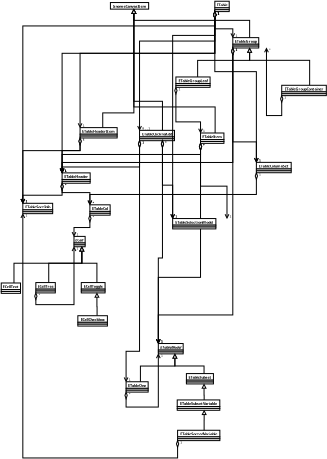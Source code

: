 <?xml version="1.0"?>
<diagram xmlns:dia="http://www.lysator.liu.se/~alla/dia/">
  <diagramdata>
    <attribute name="background">
      <color val="#ffffff"/>
    </attribute>
    <attribute name="paper">
      <composite type="paper">
        <attribute name="name">
          <string>#Letter#</string>
        </attribute>
        <attribute name="tmargin">
          <real val="2.54"/>
        </attribute>
        <attribute name="bmargin">
          <real val="2.54"/>
        </attribute>
        <attribute name="lmargin">
          <real val="2.54"/>
        </attribute>
        <attribute name="rmargin">
          <real val="2.54"/>
        </attribute>
        <attribute name="is_portrait">
          <boolean val="true"/>
        </attribute>
        <attribute name="scaling">
          <real val="0.231"/>
        </attribute>
        <attribute name="fitto">
          <boolean val="true"/>
        </attribute>
        <attribute name="fitwidth">
          <int val="1"/>
        </attribute>
        <attribute name="fitheight">
          <int val="1"/>
        </attribute>
      </composite>
    </attribute>
    <attribute name="grid">
      <composite type="grid">
        <attribute name="width_x">
          <real val="1"/>
        </attribute>
        <attribute name="width_y">
          <real val="1"/>
        </attribute>
        <attribute name="visible_x">
          <int val="1"/>
        </attribute>
        <attribute name="visible_y">
          <int val="1"/>
        </attribute>
      </composite>
    </attribute>
    <attribute name="guides">
      <composite type="guides">
        <attribute name="hguides"/>
        <attribute name="vguides"/>
      </composite>
    </attribute>
  </diagramdata>
  <layer name="Background" visible="true">
    <object type="UML - Class" version="0" id="O0">
      <attribute name="obj_pos">
        <point val="23.405,19.04"/>
      </attribute>
      <attribute name="obj_bb">
        <rectangle val="23.355,18.99;26.79,21.29"/>
      </attribute>
      <attribute name="elem_corner">
        <point val="23.405,19.04"/>
      </attribute>
      <attribute name="elem_width">
        <real val="3.335"/>
      </attribute>
      <attribute name="elem_height">
        <real val="2.2"/>
      </attribute>
      <attribute name="name">
        <string>#ECell#</string>
      </attribute>
      <attribute name="stereotype">
        <string/>
      </attribute>
      <attribute name="abstract">
        <boolean val="true"/>
      </attribute>
      <attribute name="suppress_attributes">
        <boolean val="false"/>
      </attribute>
      <attribute name="suppress_operations">
        <boolean val="false"/>
      </attribute>
      <attribute name="visible_attributes">
        <boolean val="true"/>
      </attribute>
      <attribute name="visible_operations">
        <boolean val="true"/>
      </attribute>
      <attribute name="attributes"/>
      <attribute name="operations"/>
      <attribute name="template">
        <boolean val="false"/>
      </attribute>
      <attribute name="templates"/>
    </object>
    <object type="UML - Class" version="0" id="O1">
      <attribute name="obj_pos">
        <point val="24.953,28.85"/>
      </attribute>
      <attribute name="obj_bb">
        <rectangle val="24.903,28.8;31.651,31.1"/>
      </attribute>
      <attribute name="elem_corner">
        <point val="24.953,28.85"/>
      </attribute>
      <attribute name="elem_width">
        <real val="6.648"/>
      </attribute>
      <attribute name="elem_height">
        <real val="2.2"/>
      </attribute>
      <attribute name="name">
        <string>#ECellToggle#</string>
      </attribute>
      <attribute name="stereotype">
        <string/>
      </attribute>
      <attribute name="abstract">
        <boolean val="false"/>
      </attribute>
      <attribute name="suppress_attributes">
        <boolean val="false"/>
      </attribute>
      <attribute name="suppress_operations">
        <boolean val="false"/>
      </attribute>
      <attribute name="visible_attributes">
        <boolean val="true"/>
      </attribute>
      <attribute name="visible_operations">
        <boolean val="true"/>
      </attribute>
      <attribute name="attributes"/>
      <attribute name="operations"/>
      <attribute name="template">
        <boolean val="false"/>
      </attribute>
      <attribute name="templates"/>
    </object>
    <object type="UML - Class" version="0" id="O2">
      <attribute name="obj_pos">
        <point val="7.945,28.941"/>
      </attribute>
      <attribute name="obj_bb">
        <rectangle val="7.895,28.891;13.41,31.191"/>
      </attribute>
      <attribute name="elem_corner">
        <point val="7.945,28.941"/>
      </attribute>
      <attribute name="elem_width">
        <real val="5.416"/>
      </attribute>
      <attribute name="elem_height">
        <real val="2.2"/>
      </attribute>
      <attribute name="name">
        <string>#ECellText#</string>
      </attribute>
      <attribute name="stereotype">
        <string/>
      </attribute>
      <attribute name="abstract">
        <boolean val="false"/>
      </attribute>
      <attribute name="suppress_attributes">
        <boolean val="false"/>
      </attribute>
      <attribute name="suppress_operations">
        <boolean val="false"/>
      </attribute>
      <attribute name="visible_attributes">
        <boolean val="true"/>
      </attribute>
      <attribute name="visible_operations">
        <boolean val="true"/>
      </attribute>
      <attribute name="attributes"/>
      <attribute name="operations"/>
      <attribute name="template">
        <boolean val="false"/>
      </attribute>
      <attribute name="templates"/>
    </object>
    <object type="UML - Class" version="0" id="O3">
      <attribute name="obj_pos">
        <point val="15.3,28.85"/>
      </attribute>
      <attribute name="obj_bb">
        <rectangle val="15.25,28.8;20.826,31.1"/>
      </attribute>
      <attribute name="elem_corner">
        <point val="15.3,28.85"/>
      </attribute>
      <attribute name="elem_width">
        <real val="5.476"/>
      </attribute>
      <attribute name="elem_height">
        <real val="2.2"/>
      </attribute>
      <attribute name="name">
        <string>#ECellTree#</string>
      </attribute>
      <attribute name="stereotype">
        <string/>
      </attribute>
      <attribute name="abstract">
        <boolean val="false"/>
      </attribute>
      <attribute name="suppress_attributes">
        <boolean val="false"/>
      </attribute>
      <attribute name="suppress_operations">
        <boolean val="false"/>
      </attribute>
      <attribute name="visible_attributes">
        <boolean val="true"/>
      </attribute>
      <attribute name="visible_operations">
        <boolean val="true"/>
      </attribute>
      <attribute name="attributes"/>
      <attribute name="operations"/>
      <attribute name="template">
        <boolean val="false"/>
      </attribute>
      <attribute name="templates"/>
    </object>
    <object type="UML - Association" version="0" id="O4">
      <attribute name="obj_pos">
        <point val="23.405,21.24"/>
      </attribute>
      <attribute name="obj_bb">
        <rectangle val="13.85,19.79;24.855,34.991"/>
      </attribute>
      <attribute name="orth_points">
        <point val="23.405,21.24"/>
        <point val="23.405,33.541"/>
        <point val="15.3,33.541"/>
        <point val="15.3,31.05"/>
      </attribute>
      <attribute name="orth_orient">
        <enum val="1"/>
        <enum val="0"/>
        <enum val="1"/>
      </attribute>
      <attribute name="name">
        <string/>
      </attribute>
      <attribute name="direction">
        <enum val="0"/>
      </attribute>
      <attribute name="ends">
        <composite>
          <attribute name="role">
            <string/>
          </attribute>
          <attribute name="multiplicity">
            <string>#1#</string>
          </attribute>
          <attribute name="arrow">
            <boolean val="true"/>
          </attribute>
          <attribute name="aggregate">
            <enum val="0"/>
          </attribute>
        </composite>
        <composite>
          <attribute name="role">
            <string/>
          </attribute>
          <attribute name="multiplicity">
            <string>#*#</string>
          </attribute>
          <attribute name="arrow">
            <boolean val="false"/>
          </attribute>
          <attribute name="aggregate">
            <enum val="1"/>
          </attribute>
        </composite>
      </attribute>
      <connections>
        <connection handle="0" to="O0" connection="5"/>
        <connection handle="1" to="O3" connection="5"/>
      </connections>
    </object>
    <object type="UML - Generalization" version="0" id="O5">
      <attribute name="obj_pos">
        <point val="25.073,21.24"/>
      </attribute>
      <attribute name="obj_bb">
        <rectangle val="17.188,20.39;25.922,29.7"/>
      </attribute>
      <attribute name="orth_points">
        <point val="25.073,21.24"/>
        <point val="25.073,24.741"/>
        <point val="18.038,24.741"/>
        <point val="18.038,28.85"/>
      </attribute>
      <attribute name="orth_orient">
        <enum val="1"/>
        <enum val="0"/>
        <enum val="1"/>
      </attribute>
      <attribute name="name">
        <string/>
      </attribute>
      <attribute name="stereotype">
        <string/>
      </attribute>
      <connections>
        <connection handle="0" to="O0" connection="6"/>
        <connection handle="1" to="O3" connection="1"/>
      </connections>
    </object>
    <object type="UML - Generalization" version="0" id="O6">
      <attribute name="obj_pos">
        <point val="25.073,21.24"/>
      </attribute>
      <attribute name="obj_bb">
        <rectangle val="9.802,20.39;25.922,29.791"/>
      </attribute>
      <attribute name="orth_points">
        <point val="25.073,21.24"/>
        <point val="25.073,24.741"/>
        <point val="10.652,24.741"/>
        <point val="10.652,28.941"/>
      </attribute>
      <attribute name="orth_orient">
        <enum val="1"/>
        <enum val="0"/>
        <enum val="1"/>
      </attribute>
      <attribute name="name">
        <string/>
      </attribute>
      <attribute name="stereotype">
        <string/>
      </attribute>
      <connections>
        <connection handle="0" to="O0" connection="6"/>
        <connection handle="1" to="O2" connection="1"/>
      </connections>
    </object>
    <object type="UML - Generalization" version="0" id="O7">
      <attribute name="obj_pos">
        <point val="25.073,21.24"/>
      </attribute>
      <attribute name="obj_bb">
        <rectangle val="24.223,20.39;29.127,29.7"/>
      </attribute>
      <attribute name="orth_points">
        <point val="25.073,21.24"/>
        <point val="25.073,24.741"/>
        <point val="28.276,24.741"/>
        <point val="28.276,28.85"/>
      </attribute>
      <attribute name="orth_orient">
        <enum val="1"/>
        <enum val="0"/>
        <enum val="1"/>
      </attribute>
      <attribute name="name">
        <string/>
      </attribute>
      <attribute name="stereotype">
        <string/>
      </attribute>
      <connections>
        <connection handle="0" to="O0" connection="6"/>
        <connection handle="1" to="O1" connection="1"/>
      </connections>
    </object>
    <object type="UML - Generalization" version="0" id="O8">
      <attribute name="obj_pos">
        <point val="28.276,31.05"/>
      </attribute>
      <attribute name="obj_bb">
        <rectangle val="27.427,30.2;29.16,36.743"/>
      </attribute>
      <attribute name="orth_points">
        <point val="28.276,31.05"/>
        <point val="28.276,33.979"/>
        <point val="28.31,33.979"/>
        <point val="28.31,35.894"/>
      </attribute>
      <attribute name="orth_orient">
        <enum val="1"/>
        <enum val="0"/>
        <enum val="1"/>
      </attribute>
      <attribute name="name">
        <string/>
      </attribute>
      <attribute name="stereotype">
        <string/>
      </attribute>
      <connections>
        <connection handle="0" to="O1" connection="6"/>
        <connection handle="1" to="O9" connection="1"/>
      </connections>
    </object>
    <object type="UML - Class" version="0" id="O9">
      <attribute name="obj_pos">
        <point val="24.223,35.894"/>
      </attribute>
      <attribute name="obj_bb">
        <rectangle val="24.173,35.843;32.446,38.144"/>
      </attribute>
      <attribute name="elem_corner">
        <point val="24.223,35.894"/>
      </attribute>
      <attribute name="elem_width">
        <real val="8.173"/>
      </attribute>
      <attribute name="elem_height">
        <real val="2.2"/>
      </attribute>
      <attribute name="name">
        <string>#ECellCheckbox#</string>
      </attribute>
      <attribute name="stereotype">
        <string/>
      </attribute>
      <attribute name="abstract">
        <boolean val="false"/>
      </attribute>
      <attribute name="suppress_attributes">
        <boolean val="false"/>
      </attribute>
      <attribute name="suppress_operations">
        <boolean val="false"/>
      </attribute>
      <attribute name="visible_attributes">
        <boolean val="true"/>
      </attribute>
      <attribute name="visible_operations">
        <boolean val="true"/>
      </attribute>
      <attribute name="attributes"/>
      <attribute name="operations"/>
      <attribute name="template">
        <boolean val="false"/>
      </attribute>
      <attribute name="templates"/>
    </object>
    <object type="UML - Class" version="0" id="O10">
      <attribute name="obj_pos">
        <point val="41.324,41.804"/>
      </attribute>
      <attribute name="obj_bb">
        <rectangle val="41.274,41.754;48.416,44.054"/>
      </attribute>
      <attribute name="elem_corner">
        <point val="41.324,41.804"/>
      </attribute>
      <attribute name="elem_width">
        <real val="7.042"/>
      </attribute>
      <attribute name="elem_height">
        <real val="2.2"/>
      </attribute>
      <attribute name="name">
        <string>#ETableModel#</string>
      </attribute>
      <attribute name="stereotype">
        <string/>
      </attribute>
      <attribute name="abstract">
        <boolean val="true"/>
      </attribute>
      <attribute name="suppress_attributes">
        <boolean val="false"/>
      </attribute>
      <attribute name="suppress_operations">
        <boolean val="false"/>
      </attribute>
      <attribute name="visible_attributes">
        <boolean val="true"/>
      </attribute>
      <attribute name="visible_operations">
        <boolean val="true"/>
      </attribute>
      <attribute name="attributes"/>
      <attribute name="operations"/>
      <attribute name="template">
        <boolean val="false"/>
      </attribute>
      <attribute name="templates"/>
    </object>
    <object type="UML - Class" version="0" id="O11">
      <attribute name="obj_pos">
        <point val="34.474,49.926"/>
      </attribute>
      <attribute name="obj_bb">
        <rectangle val="34.424,49.876;40.617,52.176"/>
      </attribute>
      <attribute name="elem_corner">
        <point val="34.474,49.926"/>
      </attribute>
      <attribute name="elem_width">
        <real val="6.092"/>
      </attribute>
      <attribute name="elem_height">
        <real val="2.2"/>
      </attribute>
      <attribute name="name">
        <string>#ETableOne#</string>
      </attribute>
      <attribute name="stereotype">
        <string/>
      </attribute>
      <attribute name="abstract">
        <boolean val="false"/>
      </attribute>
      <attribute name="suppress_attributes">
        <boolean val="false"/>
      </attribute>
      <attribute name="suppress_operations">
        <boolean val="false"/>
      </attribute>
      <attribute name="visible_attributes">
        <boolean val="true"/>
      </attribute>
      <attribute name="visible_operations">
        <boolean val="true"/>
      </attribute>
      <attribute name="attributes"/>
      <attribute name="operations"/>
      <attribute name="template">
        <boolean val="false"/>
      </attribute>
      <attribute name="templates"/>
    </object>
    <object type="UML - Class" version="0" id="O12">
      <attribute name="obj_pos">
        <point val="47.292,48.19"/>
      </attribute>
      <attribute name="obj_bb">
        <rectangle val="47.242,48.14;54.838,50.44"/>
      </attribute>
      <attribute name="elem_corner">
        <point val="47.292,48.19"/>
      </attribute>
      <attribute name="elem_width">
        <real val="7.496"/>
      </attribute>
      <attribute name="elem_height">
        <real val="2.2"/>
      </attribute>
      <attribute name="name">
        <string>#ETableSubset#</string>
      </attribute>
      <attribute name="stereotype">
        <string/>
      </attribute>
      <attribute name="abstract">
        <boolean val="false"/>
      </attribute>
      <attribute name="suppress_attributes">
        <boolean val="false"/>
      </attribute>
      <attribute name="suppress_operations">
        <boolean val="false"/>
      </attribute>
      <attribute name="visible_attributes">
        <boolean val="true"/>
      </attribute>
      <attribute name="visible_operations">
        <boolean val="true"/>
      </attribute>
      <attribute name="attributes"/>
      <attribute name="operations"/>
      <attribute name="template">
        <boolean val="false"/>
      </attribute>
      <attribute name="templates"/>
    </object>
    <object type="UML - Class" version="0" id="O13">
      <attribute name="obj_pos">
        <point val="45.342,53.79"/>
      </attribute>
      <attribute name="obj_bb">
        <rectangle val="45.292,53.74;56.837,56.04"/>
      </attribute>
      <attribute name="elem_corner">
        <point val="45.342,53.79"/>
      </attribute>
      <attribute name="elem_width">
        <real val="11.445"/>
      </attribute>
      <attribute name="elem_height">
        <real val="2.2"/>
      </attribute>
      <attribute name="name">
        <string>#ETableSubsetVariable#</string>
      </attribute>
      <attribute name="stereotype">
        <string/>
      </attribute>
      <attribute name="abstract">
        <boolean val="false"/>
      </attribute>
      <attribute name="suppress_attributes">
        <boolean val="false"/>
      </attribute>
      <attribute name="suppress_operations">
        <boolean val="false"/>
      </attribute>
      <attribute name="visible_attributes">
        <boolean val="true"/>
      </attribute>
      <attribute name="visible_operations">
        <boolean val="true"/>
      </attribute>
      <attribute name="attributes"/>
      <attribute name="operations"/>
      <attribute name="template">
        <boolean val="false"/>
      </attribute>
      <attribute name="templates"/>
    </object>
    <object type="UML - Class" version="0" id="O14">
      <attribute name="obj_pos">
        <point val="45.419,60.235"/>
      </attribute>
      <attribute name="obj_bb">
        <rectangle val="45.369,60.185;56.742,62.485"/>
      </attribute>
      <attribute name="elem_corner">
        <point val="45.419,60.235"/>
      </attribute>
      <attribute name="elem_width">
        <real val="11.274"/>
      </attribute>
      <attribute name="elem_height">
        <real val="2.2"/>
      </attribute>
      <attribute name="name">
        <string>#ETableSortedVariable#</string>
      </attribute>
      <attribute name="stereotype">
        <string/>
      </attribute>
      <attribute name="abstract">
        <boolean val="false"/>
      </attribute>
      <attribute name="suppress_attributes">
        <boolean val="false"/>
      </attribute>
      <attribute name="suppress_operations">
        <boolean val="false"/>
      </attribute>
      <attribute name="visible_attributes">
        <boolean val="true"/>
      </attribute>
      <attribute name="visible_operations">
        <boolean val="true"/>
      </attribute>
      <attribute name="attributes"/>
      <attribute name="operations"/>
      <attribute name="template">
        <boolean val="false"/>
      </attribute>
      <attribute name="templates"/>
    </object>
    <object type="UML - Generalization" version="0" id="O15">
      <attribute name="obj_pos">
        <point val="44.845,44.004"/>
      </attribute>
      <attribute name="obj_bb">
        <rectangle val="36.67,43.154;45.695,50.776"/>
      </attribute>
      <attribute name="orth_points">
        <point val="44.845,44.004"/>
        <point val="44.845,46.591"/>
        <point val="37.52,46.591"/>
        <point val="37.52,49.926"/>
      </attribute>
      <attribute name="orth_orient">
        <enum val="1"/>
        <enum val="0"/>
        <enum val="1"/>
      </attribute>
      <attribute name="name">
        <string/>
      </attribute>
      <attribute name="stereotype">
        <string/>
      </attribute>
      <connections>
        <connection handle="0" to="O10" connection="6"/>
        <connection handle="1" to="O11" connection="1"/>
      </connections>
    </object>
    <object type="UML - Generalization" version="0" id="O16">
      <attribute name="obj_pos">
        <point val="44.845,44.004"/>
      </attribute>
      <attribute name="obj_bb">
        <rectangle val="43.995,43.154;51.89,49.04"/>
      </attribute>
      <attribute name="orth_points">
        <point val="44.845,44.004"/>
        <point val="44.845,46.577"/>
        <point val="51.04,46.577"/>
        <point val="51.04,48.19"/>
      </attribute>
      <attribute name="orth_orient">
        <enum val="1"/>
        <enum val="0"/>
        <enum val="1"/>
      </attribute>
      <attribute name="name">
        <string/>
      </attribute>
      <attribute name="stereotype">
        <string/>
      </attribute>
      <connections>
        <connection handle="0" to="O10" connection="6"/>
        <connection handle="1" to="O12" connection="1"/>
      </connections>
    </object>
    <object type="UML - Generalization" version="0" id="O17">
      <attribute name="obj_pos">
        <point val="51.04,50.39"/>
      </attribute>
      <attribute name="obj_bb">
        <rectangle val="50.19,49.54;51.914,54.64"/>
      </attribute>
      <attribute name="orth_points">
        <point val="51.04,50.39"/>
        <point val="51.04,52.785"/>
        <point val="51.064,52.785"/>
        <point val="51.064,53.79"/>
      </attribute>
      <attribute name="orth_orient">
        <enum val="1"/>
        <enum val="0"/>
        <enum val="1"/>
      </attribute>
      <attribute name="name">
        <string/>
      </attribute>
      <attribute name="stereotype">
        <string/>
      </attribute>
      <connections>
        <connection handle="0" to="O12" connection="6"/>
        <connection handle="1" to="O13" connection="1"/>
      </connections>
    </object>
    <object type="UML - Generalization" version="0" id="O18">
      <attribute name="obj_pos">
        <point val="51.064,55.99"/>
      </attribute>
      <attribute name="obj_bb">
        <rectangle val="50.205,55.14;51.914,61.085"/>
      </attribute>
      <attribute name="orth_points">
        <point val="51.064,55.99"/>
        <point val="51.064,58.085"/>
        <point val="51.055,58.085"/>
        <point val="51.055,60.235"/>
      </attribute>
      <attribute name="orth_orient">
        <enum val="1"/>
        <enum val="0"/>
        <enum val="1"/>
      </attribute>
      <attribute name="name">
        <string/>
      </attribute>
      <attribute name="stereotype">
        <string/>
      </attribute>
      <connections>
        <connection handle="0" to="O13" connection="6"/>
        <connection handle="1" to="O14" connection="1"/>
      </connections>
    </object>
    <object type="UML - Association" version="0" id="O19">
      <attribute name="obj_pos">
        <point val="41.324,44.004"/>
      </attribute>
      <attribute name="obj_bb">
        <rectangle val="33.024,42.554;42.774,56.755"/>
      </attribute>
      <attribute name="orth_points">
        <point val="41.324,44.004"/>
        <point val="41.324,55.305"/>
        <point val="34.474,55.305"/>
        <point val="34.474,52.126"/>
      </attribute>
      <attribute name="orth_orient">
        <enum val="1"/>
        <enum val="0"/>
        <enum val="1"/>
      </attribute>
      <attribute name="name">
        <string/>
      </attribute>
      <attribute name="direction">
        <enum val="0"/>
      </attribute>
      <attribute name="ends">
        <composite>
          <attribute name="role">
            <string/>
          </attribute>
          <attribute name="multiplicity">
            <string>#1#</string>
          </attribute>
          <attribute name="arrow">
            <boolean val="true"/>
          </attribute>
          <attribute name="aggregate">
            <enum val="0"/>
          </attribute>
        </composite>
        <composite>
          <attribute name="role">
            <string/>
          </attribute>
          <attribute name="multiplicity">
            <string>#*#</string>
          </attribute>
          <attribute name="arrow">
            <boolean val="false"/>
          </attribute>
          <attribute name="aggregate">
            <enum val="1"/>
          </attribute>
        </composite>
      </attribute>
      <connections>
        <connection handle="0" to="O10" connection="5"/>
        <connection handle="1" to="O11" connection="5"/>
      </connections>
    </object>
    <object type="UML - Class" version="0" id="O20">
      <attribute name="obj_pos">
        <point val="26.783,12.33"/>
      </attribute>
      <attribute name="obj_bb">
        <rectangle val="26.733,12.28;32.582,14.58"/>
      </attribute>
      <attribute name="elem_corner">
        <point val="26.783,12.33"/>
      </attribute>
      <attribute name="elem_width">
        <real val="5.749"/>
      </attribute>
      <attribute name="elem_height">
        <real val="2.2"/>
      </attribute>
      <attribute name="name">
        <string>#ETableCol#</string>
      </attribute>
      <attribute name="stereotype">
        <string/>
      </attribute>
      <attribute name="abstract">
        <boolean val="false"/>
      </attribute>
      <attribute name="suppress_attributes">
        <boolean val="false"/>
      </attribute>
      <attribute name="suppress_operations">
        <boolean val="false"/>
      </attribute>
      <attribute name="visible_attributes">
        <boolean val="true"/>
      </attribute>
      <attribute name="visible_operations">
        <boolean val="true"/>
      </attribute>
      <attribute name="attributes"/>
      <attribute name="operations"/>
      <attribute name="template">
        <boolean val="false"/>
      </attribute>
      <attribute name="templates"/>
    </object>
    <object type="UML - Class" version="0" id="O21">
      <attribute name="obj_pos">
        <point val="20.877,5.542"/>
      </attribute>
      <attribute name="obj_bb">
        <rectangle val="20.827,5.492;28.484,7.792"/>
      </attribute>
      <attribute name="elem_corner">
        <point val="20.877,5.542"/>
      </attribute>
      <attribute name="elem_width">
        <real val="7.557"/>
      </attribute>
      <attribute name="elem_height">
        <real val="2.2"/>
      </attribute>
      <attribute name="name">
        <string>#ETableHeader#</string>
      </attribute>
      <attribute name="stereotype">
        <string/>
      </attribute>
      <attribute name="abstract">
        <boolean val="false"/>
      </attribute>
      <attribute name="suppress_attributes">
        <boolean val="false"/>
      </attribute>
      <attribute name="suppress_operations">
        <boolean val="false"/>
      </attribute>
      <attribute name="visible_attributes">
        <boolean val="true"/>
      </attribute>
      <attribute name="visible_operations">
        <boolean val="true"/>
      </attribute>
      <attribute name="attributes"/>
      <attribute name="operations"/>
      <attribute name="template">
        <boolean val="false"/>
      </attribute>
      <attribute name="templates"/>
    </object>
    <object type="UML - Class" version="0" id="O22">
      <attribute name="obj_pos">
        <point val="24.695,-4.075"/>
      </attribute>
      <attribute name="obj_bb">
        <rectangle val="24.645,-4.125;34.383,-1.825"/>
      </attribute>
      <attribute name="elem_corner">
        <point val="24.695,-4.075"/>
      </attribute>
      <attribute name="elem_width">
        <real val="9.637"/>
      </attribute>
      <attribute name="elem_height">
        <real val="2.2"/>
      </attribute>
      <attribute name="name">
        <string>#ETableHeaderItem#</string>
      </attribute>
      <attribute name="stereotype">
        <string/>
      </attribute>
      <attribute name="abstract">
        <boolean val="false"/>
      </attribute>
      <attribute name="suppress_attributes">
        <boolean val="false"/>
      </attribute>
      <attribute name="suppress_operations">
        <boolean val="false"/>
      </attribute>
      <attribute name="visible_attributes">
        <boolean val="true"/>
      </attribute>
      <attribute name="visible_operations">
        <boolean val="true"/>
      </attribute>
      <attribute name="attributes"/>
      <attribute name="operations"/>
      <attribute name="template">
        <boolean val="false"/>
      </attribute>
      <attribute name="templates"/>
    </object>
    <object type="UML - Association" version="0" id="O23">
      <attribute name="obj_pos">
        <point val="20.877,5.542"/>
      </attribute>
      <attribute name="obj_bb">
        <rectangle val="19.427,-3.325;26.145,7.142"/>
      </attribute>
      <attribute name="orth_points">
        <point val="20.877,5.542"/>
        <point val="20.877,0.804"/>
        <point val="24.695,0.804"/>
        <point val="24.695,-1.875"/>
      </attribute>
      <attribute name="orth_orient">
        <enum val="1"/>
        <enum val="0"/>
        <enum val="1"/>
      </attribute>
      <attribute name="name">
        <string/>
      </attribute>
      <attribute name="direction">
        <enum val="0"/>
      </attribute>
      <attribute name="ends">
        <composite>
          <attribute name="role">
            <string/>
          </attribute>
          <attribute name="multiplicity">
            <string>#1#</string>
          </attribute>
          <attribute name="arrow">
            <boolean val="true"/>
          </attribute>
          <attribute name="aggregate">
            <enum val="0"/>
          </attribute>
        </composite>
        <composite>
          <attribute name="role">
            <string/>
          </attribute>
          <attribute name="multiplicity">
            <string>#*#</string>
          </attribute>
          <attribute name="arrow">
            <boolean val="false"/>
          </attribute>
          <attribute name="aggregate">
            <enum val="1"/>
          </attribute>
        </composite>
      </attribute>
      <connections>
        <connection handle="0" to="O21" connection="0"/>
        <connection handle="1" to="O22" connection="5"/>
      </connections>
    </object>
    <object type="UML - Association" version="0" id="O24">
      <attribute name="obj_pos">
        <point val="26.783,12.33"/>
      </attribute>
      <attribute name="obj_bb">
        <rectangle val="19.427,6.292;28.233,13.93"/>
      </attribute>
      <attribute name="orth_points">
        <point val="26.783,12.33"/>
        <point val="26.783,9.732"/>
        <point val="20.877,9.732"/>
        <point val="20.877,7.742"/>
      </attribute>
      <attribute name="orth_orient">
        <enum val="1"/>
        <enum val="0"/>
        <enum val="1"/>
      </attribute>
      <attribute name="name">
        <string/>
      </attribute>
      <attribute name="direction">
        <enum val="0"/>
      </attribute>
      <attribute name="ends">
        <composite>
          <attribute name="role">
            <string/>
          </attribute>
          <attribute name="multiplicity">
            <string>#*#</string>
          </attribute>
          <attribute name="arrow">
            <boolean val="true"/>
          </attribute>
          <attribute name="aggregate">
            <enum val="0"/>
          </attribute>
        </composite>
        <composite>
          <attribute name="role">
            <string/>
          </attribute>
          <attribute name="multiplicity">
            <string>#*#</string>
          </attribute>
          <attribute name="arrow">
            <boolean val="false"/>
          </attribute>
          <attribute name="aggregate">
            <enum val="1"/>
          </attribute>
        </composite>
      </attribute>
      <connections>
        <connection handle="0" to="O20" connection="0"/>
        <connection handle="1" to="O21" connection="5"/>
      </connections>
    </object>
    <object type="UML - Association" version="0" id="O25">
      <attribute name="obj_pos">
        <point val="23.405,19.04"/>
      </attribute>
      <attribute name="obj_bb">
        <rectangle val="21.955,13.08;28.233,20.64"/>
      </attribute>
      <attribute name="orth_points">
        <point val="23.405,19.04"/>
        <point val="23.405,17.156"/>
        <point val="26.783,17.156"/>
        <point val="26.783,14.53"/>
      </attribute>
      <attribute name="orth_orient">
        <enum val="1"/>
        <enum val="0"/>
        <enum val="1"/>
      </attribute>
      <attribute name="name">
        <string/>
      </attribute>
      <attribute name="direction">
        <enum val="0"/>
      </attribute>
      <attribute name="ends">
        <composite>
          <attribute name="role">
            <string/>
          </attribute>
          <attribute name="multiplicity">
            <string>#1#</string>
          </attribute>
          <attribute name="arrow">
            <boolean val="true"/>
          </attribute>
          <attribute name="aggregate">
            <enum val="0"/>
          </attribute>
        </composite>
        <composite>
          <attribute name="role">
            <string/>
          </attribute>
          <attribute name="multiplicity">
            <string>#*#</string>
          </attribute>
          <attribute name="arrow">
            <boolean val="false"/>
          </attribute>
          <attribute name="aggregate">
            <enum val="1"/>
          </attribute>
        </composite>
      </attribute>
      <connections>
        <connection handle="0" to="O0" connection="0"/>
        <connection handle="1" to="O20" connection="5"/>
      </connections>
    </object>
    <object type="UML - Class" version="0" id="O26">
      <attribute name="obj_pos">
        <point val="12.533,12.008"/>
      </attribute>
      <attribute name="obj_bb">
        <rectangle val="12.483,11.958;20.575,14.258"/>
      </attribute>
      <attribute name="elem_corner">
        <point val="12.533,12.008"/>
      </attribute>
      <attribute name="elem_width">
        <real val="7.991"/>
      </attribute>
      <attribute name="elem_height">
        <real val="2.2"/>
      </attribute>
      <attribute name="name">
        <string>#ETableSortInfo#</string>
      </attribute>
      <attribute name="stereotype">
        <string/>
      </attribute>
      <attribute name="abstract">
        <boolean val="false"/>
      </attribute>
      <attribute name="suppress_attributes">
        <boolean val="false"/>
      </attribute>
      <attribute name="suppress_operations">
        <boolean val="false"/>
      </attribute>
      <attribute name="visible_attributes">
        <boolean val="true"/>
      </attribute>
      <attribute name="visible_operations">
        <boolean val="true"/>
      </attribute>
      <attribute name="attributes"/>
      <attribute name="operations"/>
      <attribute name="template">
        <boolean val="false"/>
      </attribute>
      <attribute name="templates"/>
    </object>
    <object type="UML - Association" version="0" id="O27">
      <attribute name="obj_pos">
        <point val="12.533,12.008"/>
      </attribute>
      <attribute name="obj_bb">
        <rectangle val="11.083,6.292;22.327,13.608"/>
      </attribute>
      <attribute name="orth_points">
        <point val="12.533,12.008"/>
        <point val="12.533,10.291"/>
        <point val="20.877,10.291"/>
        <point val="20.877,7.742"/>
      </attribute>
      <attribute name="orth_orient">
        <enum val="1"/>
        <enum val="0"/>
        <enum val="1"/>
      </attribute>
      <attribute name="name">
        <string/>
      </attribute>
      <attribute name="direction">
        <enum val="0"/>
      </attribute>
      <attribute name="ends">
        <composite>
          <attribute name="role">
            <string/>
          </attribute>
          <attribute name="multiplicity">
            <string>#1#</string>
          </attribute>
          <attribute name="arrow">
            <boolean val="true"/>
          </attribute>
          <attribute name="aggregate">
            <enum val="0"/>
          </attribute>
        </composite>
        <composite>
          <attribute name="role">
            <string/>
          </attribute>
          <attribute name="multiplicity">
            <string>#*#</string>
          </attribute>
          <attribute name="arrow">
            <boolean val="false"/>
          </attribute>
          <attribute name="aggregate">
            <enum val="1"/>
          </attribute>
        </composite>
      </attribute>
      <connections>
        <connection handle="0" to="O26" connection="0"/>
        <connection handle="1" to="O21" connection="5"/>
      </connections>
    </object>
    <object type="UML - Association" version="0" id="O28">
      <attribute name="obj_pos">
        <point val="12.533,12.008"/>
      </attribute>
      <attribute name="obj_bb">
        <rectangle val="11.083,-3.325;26.145,13.608"/>
      </attribute>
      <attribute name="orth_points">
        <point val="12.533,12.008"/>
        <point val="12.533,0.816"/>
        <point val="24.695,0.816"/>
        <point val="24.695,-1.875"/>
      </attribute>
      <attribute name="orth_orient">
        <enum val="1"/>
        <enum val="0"/>
        <enum val="1"/>
      </attribute>
      <attribute name="name">
        <string/>
      </attribute>
      <attribute name="direction">
        <enum val="0"/>
      </attribute>
      <attribute name="ends">
        <composite>
          <attribute name="role">
            <string/>
          </attribute>
          <attribute name="multiplicity">
            <string>#1#</string>
          </attribute>
          <attribute name="arrow">
            <boolean val="true"/>
          </attribute>
          <attribute name="aggregate">
            <enum val="0"/>
          </attribute>
        </composite>
        <composite>
          <attribute name="role">
            <string/>
          </attribute>
          <attribute name="multiplicity">
            <string>#1#</string>
          </attribute>
          <attribute name="arrow">
            <boolean val="false"/>
          </attribute>
          <attribute name="aggregate">
            <enum val="1"/>
          </attribute>
        </composite>
      </attribute>
      <connections>
        <connection handle="0" to="O26" connection="0"/>
        <connection handle="1" to="O22" connection="5"/>
      </connections>
    </object>
    <object type="UML - Class" version="0" id="O29">
      <attribute name="obj_pos">
        <point val="31.144,-30.653"/>
      </attribute>
      <attribute name="obj_bb">
        <rectangle val="31.094,-30.703;41.165,-29.203"/>
      </attribute>
      <attribute name="elem_corner">
        <point val="31.144,-30.653"/>
      </attribute>
      <attribute name="elem_width">
        <real val="9.971"/>
      </attribute>
      <attribute name="elem_height">
        <real val="1.4"/>
      </attribute>
      <attribute name="name">
        <string>#GnomeCanvasItem#</string>
      </attribute>
      <attribute name="stereotype">
        <string/>
      </attribute>
      <attribute name="abstract">
        <boolean val="false"/>
      </attribute>
      <attribute name="suppress_attributes">
        <boolean val="false"/>
      </attribute>
      <attribute name="suppress_operations">
        <boolean val="false"/>
      </attribute>
      <attribute name="visible_attributes">
        <boolean val="false"/>
      </attribute>
      <attribute name="visible_operations">
        <boolean val="false"/>
      </attribute>
      <attribute name="attributes"/>
      <attribute name="operations"/>
      <attribute name="template">
        <boolean val="false"/>
      </attribute>
      <attribute name="templates"/>
    </object>
    <object type="UML - Class" version="0" id="O30">
      <attribute name="obj_pos">
        <point val="50.293,-2.932"/>
      </attribute>
      <attribute name="obj_bb">
        <rectangle val="50.243,-2.982;56.546,-0.682"/>
      </attribute>
      <attribute name="elem_corner">
        <point val="50.293,-2.932"/>
      </attribute>
      <attribute name="elem_width">
        <real val="6.204"/>
      </attribute>
      <attribute name="elem_height">
        <real val="2.2"/>
      </attribute>
      <attribute name="name">
        <string>#ETableItem#</string>
      </attribute>
      <attribute name="stereotype">
        <string/>
      </attribute>
      <attribute name="abstract">
        <boolean val="false"/>
      </attribute>
      <attribute name="suppress_attributes">
        <boolean val="false"/>
      </attribute>
      <attribute name="suppress_operations">
        <boolean val="false"/>
      </attribute>
      <attribute name="visible_attributes">
        <boolean val="true"/>
      </attribute>
      <attribute name="visible_operations">
        <boolean val="true"/>
      </attribute>
      <attribute name="attributes"/>
      <attribute name="operations"/>
      <attribute name="template">
        <boolean val="false"/>
      </attribute>
      <attribute name="templates"/>
    </object>
    <object type="UML - Generalization" version="0" id="O31">
      <attribute name="obj_pos">
        <point val="36.13,-29.253"/>
      </attribute>
      <attribute name="obj_bb">
        <rectangle val="28.664,-30.103;36.98,-3.225"/>
      </attribute>
      <attribute name="orth_points">
        <point val="36.13,-29.253"/>
        <point val="36.13,-7.202"/>
        <point val="29.514,-7.202"/>
        <point val="29.514,-4.075"/>
      </attribute>
      <attribute name="orth_orient">
        <enum val="1"/>
        <enum val="0"/>
        <enum val="1"/>
      </attribute>
      <attribute name="name">
        <string/>
      </attribute>
      <attribute name="stereotype">
        <string/>
      </attribute>
      <connections>
        <connection handle="0" to="O29" connection="6"/>
        <connection handle="1" to="O22" connection="1"/>
      </connections>
    </object>
    <object type="UML - Generalization" version="0" id="O32">
      <attribute name="obj_pos">
        <point val="36.13,-29.253"/>
      </attribute>
      <attribute name="obj_bb">
        <rectangle val="35.28,-30.103;54.245,-2.082"/>
      </attribute>
      <attribute name="orth_points">
        <point val="36.13,-29.253"/>
        <point val="36.13,-8.468"/>
        <point val="53.395,-8.468"/>
        <point val="53.395,-2.932"/>
      </attribute>
      <attribute name="orth_orient">
        <enum val="1"/>
        <enum val="0"/>
        <enum val="1"/>
      </attribute>
      <attribute name="name">
        <string/>
      </attribute>
      <attribute name="stereotype">
        <string/>
      </attribute>
      <connections>
        <connection handle="0" to="O29" connection="6"/>
        <connection handle="1" to="O30" connection="1"/>
      </connections>
    </object>
    <object type="UML - Association" version="0" id="O33">
      <attribute name="obj_pos">
        <point val="41.324,41.804"/>
      </attribute>
      <attribute name="obj_bb">
        <rectangle val="39.874,-2.182;51.743,43.404"/>
      </attribute>
      <attribute name="orth_points">
        <point val="41.324,41.804"/>
        <point val="41.324,27.744"/>
        <point val="50.293,27.744"/>
        <point val="50.293,-0.732"/>
      </attribute>
      <attribute name="orth_orient">
        <enum val="1"/>
        <enum val="0"/>
        <enum val="1"/>
      </attribute>
      <attribute name="name">
        <string/>
      </attribute>
      <attribute name="direction">
        <enum val="0"/>
      </attribute>
      <attribute name="ends">
        <composite>
          <attribute name="role">
            <string/>
          </attribute>
          <attribute name="multiplicity">
            <string>#1#</string>
          </attribute>
          <attribute name="arrow">
            <boolean val="true"/>
          </attribute>
          <attribute name="aggregate">
            <enum val="0"/>
          </attribute>
        </composite>
        <composite>
          <attribute name="role">
            <string/>
          </attribute>
          <attribute name="multiplicity">
            <string>#*#</string>
          </attribute>
          <attribute name="arrow">
            <boolean val="false"/>
          </attribute>
          <attribute name="aggregate">
            <enum val="1"/>
          </attribute>
        </composite>
      </attribute>
      <connections>
        <connection handle="0" to="O10" connection="0"/>
        <connection handle="1" to="O30" connection="5"/>
      </connections>
    </object>
    <object type="UML - Association" version="0" id="O34">
      <attribute name="obj_pos">
        <point val="20.877,5.542"/>
      </attribute>
      <attribute name="obj_bb">
        <rectangle val="19.427,-2.182;51.743,7.142"/>
      </attribute>
      <attribute name="orth_points">
        <point val="20.877,5.542"/>
        <point val="20.877,1.632"/>
        <point val="50.293,1.632"/>
        <point val="50.293,-0.732"/>
      </attribute>
      <attribute name="orth_orient">
        <enum val="1"/>
        <enum val="0"/>
        <enum val="1"/>
      </attribute>
      <attribute name="name">
        <string/>
      </attribute>
      <attribute name="direction">
        <enum val="0"/>
      </attribute>
      <attribute name="ends">
        <composite>
          <attribute name="role">
            <string/>
          </attribute>
          <attribute name="multiplicity">
            <string>#1#</string>
          </attribute>
          <attribute name="arrow">
            <boolean val="true"/>
          </attribute>
          <attribute name="aggregate">
            <enum val="0"/>
          </attribute>
        </composite>
        <composite>
          <attribute name="role">
            <string/>
          </attribute>
          <attribute name="multiplicity">
            <string>#*#</string>
          </attribute>
          <attribute name="arrow">
            <boolean val="false"/>
          </attribute>
          <attribute name="aggregate">
            <enum val="1"/>
          </attribute>
        </composite>
      </attribute>
      <connections>
        <connection handle="0" to="O21" connection="0"/>
        <connection handle="1" to="O30" connection="5"/>
      </connections>
    </object>
    <object type="UML - Class" version="0" id="O35">
      <attribute name="obj_pos">
        <point val="37.334,-3.497"/>
      </attribute>
      <attribute name="obj_bb">
        <rectangle val="37.283,-3.547;47.122,-1.247"/>
      </attribute>
      <attribute name="elem_corner">
        <point val="37.334,-3.497"/>
      </attribute>
      <attribute name="elem_width">
        <real val="9.739"/>
      </attribute>
      <attribute name="elem_height">
        <real val="2.2"/>
      </attribute>
      <attribute name="name">
        <string>#ETableClickToAdd#</string>
      </attribute>
      <attribute name="stereotype">
        <string/>
      </attribute>
      <attribute name="abstract">
        <boolean val="false"/>
      </attribute>
      <attribute name="suppress_attributes">
        <boolean val="false"/>
      </attribute>
      <attribute name="suppress_operations">
        <boolean val="false"/>
      </attribute>
      <attribute name="visible_attributes">
        <boolean val="true"/>
      </attribute>
      <attribute name="visible_operations">
        <boolean val="true"/>
      </attribute>
      <attribute name="attributes"/>
      <attribute name="operations"/>
      <attribute name="template">
        <boolean val="false"/>
      </attribute>
      <attribute name="templates"/>
    </object>
    <object type="UML - Association" version="0" id="O36">
      <attribute name="obj_pos">
        <point val="41.324,41.804"/>
      </attribute>
      <attribute name="obj_bb">
        <rectangle val="39.874,-2.747;43.653,43.404"/>
      </attribute>
      <attribute name="orth_points">
        <point val="41.324,41.804"/>
        <point val="41.324,23.632"/>
        <point val="42.203,23.632"/>
        <point val="42.203,-1.297"/>
      </attribute>
      <attribute name="orth_orient">
        <enum val="1"/>
        <enum val="0"/>
        <enum val="1"/>
      </attribute>
      <attribute name="name">
        <string/>
      </attribute>
      <attribute name="direction">
        <enum val="0"/>
      </attribute>
      <attribute name="ends">
        <composite>
          <attribute name="role">
            <string/>
          </attribute>
          <attribute name="multiplicity">
            <string>#1#</string>
          </attribute>
          <attribute name="arrow">
            <boolean val="true"/>
          </attribute>
          <attribute name="aggregate">
            <enum val="0"/>
          </attribute>
        </composite>
        <composite>
          <attribute name="role">
            <string/>
          </attribute>
          <attribute name="multiplicity">
            <string>#*#</string>
          </attribute>
          <attribute name="arrow">
            <boolean val="false"/>
          </attribute>
          <attribute name="aggregate">
            <enum val="1"/>
          </attribute>
        </composite>
      </attribute>
      <connections>
        <connection handle="0" to="O10" connection="0"/>
        <connection handle="1" to="O35" connection="6"/>
      </connections>
    </object>
    <object type="UML - Association" version="0" id="O37">
      <attribute name="obj_pos">
        <point val="34.474,49.926"/>
      </attribute>
      <attribute name="obj_bb">
        <rectangle val="33.024,-2.747;38.783,51.526"/>
      </attribute>
      <attribute name="orth_points">
        <point val="34.474,49.926"/>
        <point val="34.474,43.455"/>
        <point val="37.334,43.455"/>
        <point val="37.334,-1.297"/>
      </attribute>
      <attribute name="orth_orient">
        <enum val="1"/>
        <enum val="0"/>
        <enum val="1"/>
      </attribute>
      <attribute name="name">
        <string/>
      </attribute>
      <attribute name="direction">
        <enum val="0"/>
      </attribute>
      <attribute name="ends">
        <composite>
          <attribute name="role">
            <string/>
          </attribute>
          <attribute name="multiplicity">
            <string>#1#</string>
          </attribute>
          <attribute name="arrow">
            <boolean val="true"/>
          </attribute>
          <attribute name="aggregate">
            <enum val="0"/>
          </attribute>
        </composite>
        <composite>
          <attribute name="role">
            <string/>
          </attribute>
          <attribute name="multiplicity">
            <string>#1#</string>
          </attribute>
          <attribute name="arrow">
            <boolean val="false"/>
          </attribute>
          <attribute name="aggregate">
            <enum val="1"/>
          </attribute>
        </composite>
      </attribute>
      <connections>
        <connection handle="0" to="O11" connection="0"/>
        <connection handle="1" to="O35" connection="5"/>
      </connections>
    </object>
    <object type="UML - Association" version="0" id="O38">
      <attribute name="obj_pos">
        <point val="20.877,5.542"/>
      </attribute>
      <attribute name="obj_bb">
        <rectangle val="19.427,-2.747;38.783,7.142"/>
      </attribute>
      <attribute name="orth_points">
        <point val="20.877,5.542"/>
        <point val="20.877,4.291"/>
        <point val="37.334,4.291"/>
        <point val="37.334,-1.297"/>
      </attribute>
      <attribute name="orth_orient">
        <enum val="1"/>
        <enum val="0"/>
        <enum val="1"/>
      </attribute>
      <attribute name="name">
        <string/>
      </attribute>
      <attribute name="direction">
        <enum val="0"/>
      </attribute>
      <attribute name="ends">
        <composite>
          <attribute name="role">
            <string/>
          </attribute>
          <attribute name="multiplicity">
            <string>#1#</string>
          </attribute>
          <attribute name="arrow">
            <boolean val="true"/>
          </attribute>
          <attribute name="aggregate">
            <enum val="0"/>
          </attribute>
        </composite>
        <composite>
          <attribute name="role">
            <string/>
          </attribute>
          <attribute name="multiplicity">
            <string>#1#</string>
          </attribute>
          <attribute name="arrow">
            <boolean val="false"/>
          </attribute>
          <attribute name="aggregate">
            <enum val="1"/>
          </attribute>
        </composite>
      </attribute>
      <connections>
        <connection handle="0" to="O21" connection="0"/>
        <connection handle="1" to="O35" connection="5"/>
      </connections>
    </object>
    <object type="UML - Class" version="0" id="O39">
      <attribute name="obj_pos">
        <point val="44.37,15.248"/>
      </attribute>
      <attribute name="obj_bb">
        <rectangle val="44.32,15.198;55.966,17.498"/>
      </attribute>
      <attribute name="elem_corner">
        <point val="44.37,15.248"/>
      </attribute>
      <attribute name="elem_width">
        <real val="11.546"/>
      </attribute>
      <attribute name="elem_height">
        <real val="2.2"/>
      </attribute>
      <attribute name="name">
        <string>#ETableSelectionModel#</string>
      </attribute>
      <attribute name="stereotype">
        <string/>
      </attribute>
      <attribute name="abstract">
        <boolean val="false"/>
      </attribute>
      <attribute name="suppress_attributes">
        <boolean val="false"/>
      </attribute>
      <attribute name="suppress_operations">
        <boolean val="false"/>
      </attribute>
      <attribute name="visible_attributes">
        <boolean val="true"/>
      </attribute>
      <attribute name="visible_operations">
        <boolean val="true"/>
      </attribute>
      <attribute name="attributes"/>
      <attribute name="operations"/>
      <attribute name="template">
        <boolean val="false"/>
      </attribute>
      <attribute name="templates"/>
    </object>
    <object type="UML - Association" version="0" id="O40">
      <attribute name="obj_pos">
        <point val="55.916,15.248"/>
      </attribute>
      <attribute name="obj_bb">
        <rectangle val="48.843,-2.182;57.366,16.848"/>
      </attribute>
      <attribute name="orth_points">
        <point val="55.916,15.248"/>
        <point val="55.916,8.364"/>
        <point val="50.293,8.364"/>
        <point val="50.293,-0.732"/>
      </attribute>
      <attribute name="orth_orient">
        <enum val="1"/>
        <enum val="0"/>
        <enum val="1"/>
      </attribute>
      <attribute name="name">
        <string/>
      </attribute>
      <attribute name="direction">
        <enum val="0"/>
      </attribute>
      <attribute name="ends">
        <composite>
          <attribute name="role">
            <string/>
          </attribute>
          <attribute name="multiplicity">
            <string>#1#</string>
          </attribute>
          <attribute name="arrow">
            <boolean val="true"/>
          </attribute>
          <attribute name="aggregate">
            <enum val="0"/>
          </attribute>
        </composite>
        <composite>
          <attribute name="role">
            <string/>
          </attribute>
          <attribute name="multiplicity">
            <string>#*#</string>
          </attribute>
          <attribute name="arrow">
            <boolean val="false"/>
          </attribute>
          <attribute name="aggregate">
            <enum val="1"/>
          </attribute>
        </composite>
      </attribute>
      <connections>
        <connection handle="0" to="O39" connection="2"/>
        <connection handle="1" to="O30" connection="5"/>
      </connections>
    </object>
    <object type="UML - Association" version="0" id="O41">
      <attribute name="obj_pos">
        <point val="44.37,15.248"/>
      </attribute>
      <attribute name="obj_bb">
        <rectangle val="40.753,-2.747;45.82,16.848"/>
      </attribute>
      <attribute name="orth_points">
        <point val="44.37,15.248"/>
        <point val="44.37,8.152"/>
        <point val="42.203,8.152"/>
        <point val="42.203,-1.297"/>
      </attribute>
      <attribute name="orth_orient">
        <enum val="1"/>
        <enum val="0"/>
        <enum val="1"/>
      </attribute>
      <attribute name="name">
        <string/>
      </attribute>
      <attribute name="direction">
        <enum val="0"/>
      </attribute>
      <attribute name="ends">
        <composite>
          <attribute name="role">
            <string/>
          </attribute>
          <attribute name="multiplicity">
            <string>#1#</string>
          </attribute>
          <attribute name="arrow">
            <boolean val="true"/>
          </attribute>
          <attribute name="aggregate">
            <enum val="0"/>
          </attribute>
        </composite>
        <composite>
          <attribute name="role">
            <string/>
          </attribute>
          <attribute name="multiplicity">
            <string>#*#</string>
          </attribute>
          <attribute name="arrow">
            <boolean val="false"/>
          </attribute>
          <attribute name="aggregate">
            <enum val="1"/>
          </attribute>
        </composite>
      </attribute>
      <connections>
        <connection handle="0" to="O39" connection="0"/>
        <connection handle="1" to="O35" connection="6"/>
      </connections>
    </object>
    <object type="UML - Generalization" version="0" id="O42">
      <attribute name="obj_pos">
        <point val="36.13,-29.253"/>
      </attribute>
      <attribute name="obj_bb">
        <rectangle val="35.28,-30.103;43.053,-2.647"/>
      </attribute>
      <attribute name="orth_points">
        <point val="36.13,-29.253"/>
        <point val="36.13,-9.668"/>
        <point val="42.203,-9.668"/>
        <point val="42.203,-3.497"/>
      </attribute>
      <attribute name="orth_orient">
        <enum val="1"/>
        <enum val="0"/>
        <enum val="1"/>
      </attribute>
      <attribute name="name">
        <string/>
      </attribute>
      <attribute name="stereotype">
        <string/>
      </attribute>
      <connections>
        <connection handle="0" to="O29" connection="6"/>
        <connection handle="1" to="O35" connection="1"/>
      </connections>
    </object>
    <object type="UML - Class" version="0" id="O43">
      <attribute name="obj_pos">
        <point val="57.152,-23.195"/>
      </attribute>
      <attribute name="obj_bb">
        <rectangle val="57.102,-23.245;64.355,-20.945"/>
      </attribute>
      <attribute name="elem_corner">
        <point val="57.152,-23.195"/>
      </attribute>
      <attribute name="elem_width">
        <real val="7.153"/>
      </attribute>
      <attribute name="elem_height">
        <real val="2.2"/>
      </attribute>
      <attribute name="name">
        <string>#ETableGroup#</string>
      </attribute>
      <attribute name="stereotype">
        <string/>
      </attribute>
      <attribute name="abstract">
        <boolean val="false"/>
      </attribute>
      <attribute name="suppress_attributes">
        <boolean val="false"/>
      </attribute>
      <attribute name="suppress_operations">
        <boolean val="false"/>
      </attribute>
      <attribute name="visible_attributes">
        <boolean val="true"/>
      </attribute>
      <attribute name="visible_operations">
        <boolean val="true"/>
      </attribute>
      <attribute name="attributes"/>
      <attribute name="operations"/>
      <attribute name="template">
        <boolean val="false"/>
      </attribute>
      <attribute name="templates"/>
    </object>
    <object type="UML - Class" version="0" id="O44">
      <attribute name="obj_pos">
        <point val="45.06,-14.839"/>
      </attribute>
      <attribute name="obj_bb">
        <rectangle val="45.01,-14.889;54.344,-12.589"/>
      </attribute>
      <attribute name="elem_corner">
        <point val="45.06,-14.839"/>
      </attribute>
      <attribute name="elem_width">
        <real val="9.233"/>
      </attribute>
      <attribute name="elem_height">
        <real val="2.2"/>
      </attribute>
      <attribute name="name">
        <string>#ETableGroupLeaf#</string>
      </attribute>
      <attribute name="stereotype">
        <string/>
      </attribute>
      <attribute name="abstract">
        <boolean val="false"/>
      </attribute>
      <attribute name="suppress_attributes">
        <boolean val="false"/>
      </attribute>
      <attribute name="suppress_operations">
        <boolean val="false"/>
      </attribute>
      <attribute name="visible_attributes">
        <boolean val="true"/>
      </attribute>
      <attribute name="visible_operations">
        <boolean val="true"/>
      </attribute>
      <attribute name="attributes"/>
      <attribute name="operations"/>
      <attribute name="template">
        <boolean val="false"/>
      </attribute>
      <attribute name="templates"/>
    </object>
    <object type="UML - Class" version="0" id="O45">
      <attribute name="obj_pos">
        <point val="67.546,-13.071"/>
      </attribute>
      <attribute name="obj_bb">
        <rectangle val="67.496,-13.121;79.466,-10.821"/>
      </attribute>
      <attribute name="elem_corner">
        <point val="67.546,-13.071"/>
      </attribute>
      <attribute name="elem_width">
        <real val="11.87"/>
      </attribute>
      <attribute name="elem_height">
        <real val="2.2"/>
      </attribute>
      <attribute name="name">
        <string>#ETableGroupContainer#</string>
      </attribute>
      <attribute name="stereotype">
        <string/>
      </attribute>
      <attribute name="abstract">
        <boolean val="false"/>
      </attribute>
      <attribute name="suppress_attributes">
        <boolean val="false"/>
      </attribute>
      <attribute name="suppress_operations">
        <boolean val="false"/>
      </attribute>
      <attribute name="visible_attributes">
        <boolean val="true"/>
      </attribute>
      <attribute name="visible_operations">
        <boolean val="true"/>
      </attribute>
      <attribute name="attributes"/>
      <attribute name="operations"/>
      <attribute name="template">
        <boolean val="false"/>
      </attribute>
      <attribute name="templates"/>
    </object>
    <object type="UML - Generalization" version="0" id="O46">
      <attribute name="obj_pos">
        <point val="36.13,-29.253"/>
      </attribute>
      <attribute name="obj_bb">
        <rectangle val="35.28,-30.103;61.578,-22.345"/>
      </attribute>
      <attribute name="orth_points">
        <point val="36.13,-29.253"/>
        <point val="36.13,-26.868"/>
        <point val="60.728,-26.868"/>
        <point val="60.728,-23.195"/>
      </attribute>
      <attribute name="orth_orient">
        <enum val="1"/>
        <enum val="0"/>
        <enum val="1"/>
      </attribute>
      <attribute name="name">
        <string/>
      </attribute>
      <attribute name="stereotype">
        <string/>
      </attribute>
      <connections>
        <connection handle="0" to="O29" connection="6"/>
        <connection handle="1" to="O43" connection="1"/>
      </connections>
    </object>
    <object type="UML - Generalization" version="0" id="O47">
      <attribute name="obj_pos">
        <point val="60.728,-20.995"/>
      </attribute>
      <attribute name="obj_bb">
        <rectangle val="48.827,-21.845;61.578,-13.989"/>
      </attribute>
      <attribute name="orth_points">
        <point val="60.728,-20.995"/>
        <point val="60.728,-18.364"/>
        <point val="49.677,-18.364"/>
        <point val="49.677,-14.839"/>
      </attribute>
      <attribute name="orth_orient">
        <enum val="1"/>
        <enum val="0"/>
        <enum val="1"/>
      </attribute>
      <attribute name="name">
        <string/>
      </attribute>
      <attribute name="stereotype">
        <string/>
      </attribute>
      <connections>
        <connection handle="0" to="O43" connection="6"/>
        <connection handle="1" to="O44" connection="1"/>
      </connections>
    </object>
    <object type="UML - Generalization" version="0" id="O48">
      <attribute name="obj_pos">
        <point val="60.728,-20.995"/>
      </attribute>
      <attribute name="obj_bb">
        <rectangle val="59.878,-21.845;74.331,-12.221"/>
      </attribute>
      <attribute name="orth_points">
        <point val="60.728,-20.995"/>
        <point val="60.728,-18.375"/>
        <point val="73.481,-18.375"/>
        <point val="73.481,-13.071"/>
      </attribute>
      <attribute name="orth_orient">
        <enum val="1"/>
        <enum val="0"/>
        <enum val="1"/>
      </attribute>
      <attribute name="name">
        <string/>
      </attribute>
      <attribute name="stereotype">
        <string/>
      </attribute>
      <connections>
        <connection handle="0" to="O43" connection="6"/>
        <connection handle="1" to="O45" connection="1"/>
      </connections>
    </object>
    <object type="UML - Association" version="0" id="O49">
      <attribute name="obj_pos">
        <point val="50.293,-2.932"/>
      </attribute>
      <attribute name="obj_bb">
        <rectangle val="43.61,-14.089;51.743,-1.332"/>
      </attribute>
      <attribute name="orth_points">
        <point val="50.293,-2.932"/>
        <point val="50.293,-5.293"/>
        <point val="45.06,-5.293"/>
        <point val="45.06,-12.639"/>
      </attribute>
      <attribute name="orth_orient">
        <enum val="1"/>
        <enum val="0"/>
        <enum val="1"/>
      </attribute>
      <attribute name="name">
        <string/>
      </attribute>
      <attribute name="direction">
        <enum val="0"/>
      </attribute>
      <attribute name="ends">
        <composite>
          <attribute name="role">
            <string/>
          </attribute>
          <attribute name="multiplicity">
            <string>#1#</string>
          </attribute>
          <attribute name="arrow">
            <boolean val="true"/>
          </attribute>
          <attribute name="aggregate">
            <enum val="0"/>
          </attribute>
        </composite>
        <composite>
          <attribute name="role">
            <string/>
          </attribute>
          <attribute name="multiplicity">
            <string>#1#</string>
          </attribute>
          <attribute name="arrow">
            <boolean val="false"/>
          </attribute>
          <attribute name="aggregate">
            <enum val="1"/>
          </attribute>
        </composite>
      </attribute>
      <connections>
        <connection handle="0" to="O30" connection="0"/>
        <connection handle="1" to="O44" connection="5"/>
      </connections>
    </object>
    <object type="UML - Association" version="0" id="O50">
      <attribute name="obj_pos">
        <point val="64.305,-20.995"/>
      </attribute>
      <attribute name="obj_bb">
        <rectangle val="62.855,-22.445;68.996,-5.187"/>
      </attribute>
      <attribute name="orth_points">
        <point val="64.305,-20.995"/>
        <point val="64.305,-6.637"/>
        <point val="67.546,-6.637"/>
        <point val="67.546,-10.871"/>
      </attribute>
      <attribute name="orth_orient">
        <enum val="1"/>
        <enum val="0"/>
        <enum val="1"/>
      </attribute>
      <attribute name="name">
        <string/>
      </attribute>
      <attribute name="direction">
        <enum val="0"/>
      </attribute>
      <attribute name="ends">
        <composite>
          <attribute name="role">
            <string/>
          </attribute>
          <attribute name="multiplicity">
            <string>#*#</string>
          </attribute>
          <attribute name="arrow">
            <boolean val="true"/>
          </attribute>
          <attribute name="aggregate">
            <enum val="0"/>
          </attribute>
        </composite>
        <composite>
          <attribute name="role">
            <string/>
          </attribute>
          <attribute name="multiplicity">
            <string>#1#</string>
          </attribute>
          <attribute name="arrow">
            <boolean val="false"/>
          </attribute>
          <attribute name="aggregate">
            <enum val="1"/>
          </attribute>
        </composite>
      </attribute>
      <connections>
        <connection handle="0" to="O43" connection="7"/>
        <connection handle="1" to="O45" connection="5"/>
      </connections>
    </object>
    <object type="UML - Class" version="0" id="O51">
      <attribute name="obj_pos">
        <point val="53.333,-30.93"/>
      </attribute>
      <attribute name="obj_bb">
        <rectangle val="53.283,-30.98;57.506,-28.68"/>
      </attribute>
      <attribute name="elem_corner">
        <point val="53.333,-30.93"/>
      </attribute>
      <attribute name="elem_width">
        <real val="4.123"/>
      </attribute>
      <attribute name="elem_height">
        <real val="2.2"/>
      </attribute>
      <attribute name="name">
        <string>#ETable#</string>
      </attribute>
      <attribute name="stereotype">
        <string/>
      </attribute>
      <attribute name="abstract">
        <boolean val="false"/>
      </attribute>
      <attribute name="suppress_attributes">
        <boolean val="false"/>
      </attribute>
      <attribute name="suppress_operations">
        <boolean val="false"/>
      </attribute>
      <attribute name="visible_attributes">
        <boolean val="true"/>
      </attribute>
      <attribute name="visible_operations">
        <boolean val="true"/>
      </attribute>
      <attribute name="attributes"/>
      <attribute name="operations"/>
      <attribute name="template">
        <boolean val="false"/>
      </attribute>
      <attribute name="templates"/>
    </object>
    <object type="UML - Association" version="0" id="O52">
      <attribute name="obj_pos">
        <point val="57.152,-23.195"/>
      </attribute>
      <attribute name="obj_bb">
        <rectangle val="51.883,-30.18;58.602,-21.595"/>
      </attribute>
      <attribute name="orth_points">
        <point val="57.152,-23.195"/>
        <point val="57.152,-25.068"/>
        <point val="53.333,-25.068"/>
        <point val="53.333,-28.73"/>
      </attribute>
      <attribute name="orth_orient">
        <enum val="1"/>
        <enum val="0"/>
        <enum val="1"/>
      </attribute>
      <attribute name="name">
        <string/>
      </attribute>
      <attribute name="direction">
        <enum val="0"/>
      </attribute>
      <attribute name="ends">
        <composite>
          <attribute name="role">
            <string/>
          </attribute>
          <attribute name="multiplicity">
            <string>#1#</string>
          </attribute>
          <attribute name="arrow">
            <boolean val="true"/>
          </attribute>
          <attribute name="aggregate">
            <enum val="0"/>
          </attribute>
        </composite>
        <composite>
          <attribute name="role">
            <string/>
          </attribute>
          <attribute name="multiplicity">
            <string>#1#</string>
          </attribute>
          <attribute name="arrow">
            <boolean val="false"/>
          </attribute>
          <attribute name="aggregate">
            <enum val="1"/>
          </attribute>
        </composite>
      </attribute>
      <connections>
        <connection handle="0" to="O43" connection="0"/>
        <connection handle="1" to="O51" connection="5"/>
      </connections>
    </object>
    <object type="UML - Class" version="0" id="O53">
      <attribute name="obj_pos">
        <point val="62.16,3.31"/>
      </attribute>
      <attribute name="obj_bb">
        <rectangle val="62.111,3.26;71.666,5.56"/>
      </attribute>
      <attribute name="elem_corner">
        <point val="62.16,3.31"/>
      </attribute>
      <attribute name="elem_width">
        <real val="9.456"/>
      </attribute>
      <attribute name="elem_height">
        <real val="2.2"/>
      </attribute>
      <attribute name="name">
        <string>#ETableColumnSet#</string>
      </attribute>
      <attribute name="stereotype">
        <string/>
      </attribute>
      <attribute name="abstract">
        <boolean val="false"/>
      </attribute>
      <attribute name="suppress_attributes">
        <boolean val="false"/>
      </attribute>
      <attribute name="suppress_operations">
        <boolean val="false"/>
      </attribute>
      <attribute name="visible_attributes">
        <boolean val="true"/>
      </attribute>
      <attribute name="visible_operations">
        <boolean val="true"/>
      </attribute>
      <attribute name="attributes"/>
      <attribute name="operations"/>
      <attribute name="template">
        <boolean val="false"/>
      </attribute>
      <attribute name="templates"/>
    </object>
    <object type="UML - Association" version="0" id="O54">
      <attribute name="obj_pos">
        <point val="26.783,12.33"/>
      </attribute>
      <attribute name="obj_bb">
        <rectangle val="25.333,4.06;63.611,13.93"/>
      </attribute>
      <attribute name="orth_points">
        <point val="26.783,12.33"/>
        <point val="26.783,10.132"/>
        <point val="62.16,10.132"/>
        <point val="62.16,5.51"/>
      </attribute>
      <attribute name="orth_orient">
        <enum val="1"/>
        <enum val="0"/>
        <enum val="1"/>
      </attribute>
      <attribute name="name">
        <string/>
      </attribute>
      <attribute name="direction">
        <enum val="0"/>
      </attribute>
      <attribute name="ends">
        <composite>
          <attribute name="role">
            <string/>
          </attribute>
          <attribute name="multiplicity">
            <string>#*#</string>
          </attribute>
          <attribute name="arrow">
            <boolean val="true"/>
          </attribute>
          <attribute name="aggregate">
            <enum val="0"/>
          </attribute>
        </composite>
        <composite>
          <attribute name="role">
            <string/>
          </attribute>
          <attribute name="multiplicity">
            <string>#1#</string>
          </attribute>
          <attribute name="arrow">
            <boolean val="false"/>
          </attribute>
          <attribute name="aggregate">
            <enum val="1"/>
          </attribute>
        </composite>
      </attribute>
      <connections>
        <connection handle="0" to="O20" connection="0"/>
        <connection handle="1" to="O53" connection="5"/>
      </connections>
    </object>
    <object type="UML - Association" version="0" id="O55">
      <attribute name="obj_pos">
        <point val="62.16,3.31"/>
      </attribute>
      <attribute name="obj_bb">
        <rectangle val="55.702,-22.445;63.611,4.91"/>
      </attribute>
      <attribute name="orth_points">
        <point val="62.16,3.31"/>
        <point val="62.16,-1.041"/>
        <point val="57.152,-1.041"/>
        <point val="57.152,-20.995"/>
      </attribute>
      <attribute name="orth_orient">
        <enum val="1"/>
        <enum val="0"/>
        <enum val="1"/>
      </attribute>
      <attribute name="name">
        <string/>
      </attribute>
      <attribute name="direction">
        <enum val="0"/>
      </attribute>
      <attribute name="ends">
        <composite>
          <attribute name="role">
            <string/>
          </attribute>
          <attribute name="multiplicity">
            <string>#1#</string>
          </attribute>
          <attribute name="arrow">
            <boolean val="true"/>
          </attribute>
          <attribute name="aggregate">
            <enum val="0"/>
          </attribute>
        </composite>
        <composite>
          <attribute name="role">
            <string/>
          </attribute>
          <attribute name="multiplicity">
            <string>#1#</string>
          </attribute>
          <attribute name="arrow">
            <boolean val="false"/>
          </attribute>
          <attribute name="aggregate">
            <enum val="1"/>
          </attribute>
        </composite>
      </attribute>
      <connections>
        <connection handle="0" to="O53" connection="0"/>
        <connection handle="1" to="O43" connection="5"/>
      </connections>
    </object>
    <object type="UML - Association" version="0" id="O56">
      <attribute name="obj_pos">
        <point val="20.877,5.542"/>
      </attribute>
      <attribute name="obj_bb">
        <rectangle val="19.427,-22.445;58.602,7.142"/>
      </attribute>
      <attribute name="orth_points">
        <point val="20.877,5.542"/>
        <point val="20.877,3.332"/>
        <point val="57.152,3.332"/>
        <point val="57.152,-20.995"/>
      </attribute>
      <attribute name="orth_orient">
        <enum val="1"/>
        <enum val="0"/>
        <enum val="1"/>
      </attribute>
      <attribute name="name">
        <string/>
      </attribute>
      <attribute name="direction">
        <enum val="0"/>
      </attribute>
      <attribute name="ends">
        <composite>
          <attribute name="role">
            <string/>
          </attribute>
          <attribute name="multiplicity">
            <string>#1#</string>
          </attribute>
          <attribute name="arrow">
            <boolean val="true"/>
          </attribute>
          <attribute name="aggregate">
            <enum val="0"/>
          </attribute>
        </composite>
        <composite>
          <attribute name="role">
            <string/>
          </attribute>
          <attribute name="multiplicity">
            <string>#1#</string>
          </attribute>
          <attribute name="arrow">
            <boolean val="false"/>
          </attribute>
          <attribute name="aggregate">
            <enum val="1"/>
          </attribute>
        </composite>
      </attribute>
      <connections>
        <connection handle="0" to="O21" connection="0"/>
        <connection handle="1" to="O43" connection="5"/>
      </connections>
    </object>
    <object type="UML - Association" version="0" id="O57">
      <attribute name="obj_pos">
        <point val="41.324,41.804"/>
      </attribute>
      <attribute name="obj_bb">
        <rectangle val="39.874,-22.445;58.602,43.404"/>
      </attribute>
      <attribute name="orth_points">
        <point val="41.324,41.804"/>
        <point val="41.324,35.732"/>
        <point val="57.152,35.732"/>
        <point val="57.152,-20.995"/>
      </attribute>
      <attribute name="orth_orient">
        <enum val="1"/>
        <enum val="0"/>
        <enum val="1"/>
      </attribute>
      <attribute name="name">
        <string/>
      </attribute>
      <attribute name="direction">
        <enum val="0"/>
      </attribute>
      <attribute name="ends">
        <composite>
          <attribute name="role">
            <string/>
          </attribute>
          <attribute name="multiplicity">
            <string>#1#</string>
          </attribute>
          <attribute name="arrow">
            <boolean val="true"/>
          </attribute>
          <attribute name="aggregate">
            <enum val="0"/>
          </attribute>
        </composite>
        <composite>
          <attribute name="role">
            <string/>
          </attribute>
          <attribute name="multiplicity">
            <string>#1#</string>
          </attribute>
          <attribute name="arrow">
            <boolean val="false"/>
          </attribute>
          <attribute name="aggregate">
            <enum val="1"/>
          </attribute>
        </composite>
      </attribute>
      <connections>
        <connection handle="0" to="O10" connection="0"/>
        <connection handle="1" to="O43" connection="5"/>
      </connections>
    </object>
    <object type="UML - Association" version="0" id="O58">
      <attribute name="obj_pos">
        <point val="24.695,-4.075"/>
      </attribute>
      <attribute name="obj_bb">
        <rectangle val="23.245,-30.18;54.783,-2.475"/>
      </attribute>
      <attribute name="orth_points">
        <point val="24.695,-4.075"/>
        <point val="24.695,-19.868"/>
        <point val="53.333,-19.868"/>
        <point val="53.333,-28.73"/>
      </attribute>
      <attribute name="orth_orient">
        <enum val="1"/>
        <enum val="0"/>
        <enum val="1"/>
      </attribute>
      <attribute name="name">
        <string/>
      </attribute>
      <attribute name="direction">
        <enum val="0"/>
      </attribute>
      <attribute name="ends">
        <composite>
          <attribute name="role">
            <string/>
          </attribute>
          <attribute name="multiplicity">
            <string>#1#</string>
          </attribute>
          <attribute name="arrow">
            <boolean val="true"/>
          </attribute>
          <attribute name="aggregate">
            <enum val="0"/>
          </attribute>
        </composite>
        <composite>
          <attribute name="role">
            <string/>
          </attribute>
          <attribute name="multiplicity">
            <string>#1#</string>
          </attribute>
          <attribute name="arrow">
            <boolean val="false"/>
          </attribute>
          <attribute name="aggregate">
            <enum val="1"/>
          </attribute>
        </composite>
      </attribute>
      <connections>
        <connection handle="0" to="O22" connection="0"/>
        <connection handle="1" to="O51" connection="5"/>
      </connections>
    </object>
    <object type="UML - Association" version="0" id="O59">
      <attribute name="obj_pos">
        <point val="62.16,3.31"/>
      </attribute>
      <attribute name="obj_bb">
        <rectangle val="51.883,-30.18;63.611,4.91"/>
      </attribute>
      <attribute name="orth_points">
        <point val="62.16,3.31"/>
        <point val="62.16,-15.968"/>
        <point val="53.333,-15.968"/>
        <point val="53.333,-28.73"/>
      </attribute>
      <attribute name="orth_orient">
        <enum val="1"/>
        <enum val="0"/>
        <enum val="1"/>
      </attribute>
      <attribute name="name">
        <string/>
      </attribute>
      <attribute name="direction">
        <enum val="0"/>
      </attribute>
      <attribute name="ends">
        <composite>
          <attribute name="role">
            <string/>
          </attribute>
          <attribute name="multiplicity">
            <string>#1#</string>
          </attribute>
          <attribute name="arrow">
            <boolean val="true"/>
          </attribute>
          <attribute name="aggregate">
            <enum val="0"/>
          </attribute>
        </composite>
        <composite>
          <attribute name="role">
            <string/>
          </attribute>
          <attribute name="multiplicity">
            <string>#1#</string>
          </attribute>
          <attribute name="arrow">
            <boolean val="false"/>
          </attribute>
          <attribute name="aggregate">
            <enum val="1"/>
          </attribute>
        </composite>
      </attribute>
      <connections>
        <connection handle="0" to="O53" connection="0"/>
        <connection handle="1" to="O51" connection="5"/>
      </connections>
    </object>
    <object type="UML - Association" version="0" id="O60">
      <attribute name="obj_pos">
        <point val="20.877,5.542"/>
      </attribute>
      <attribute name="obj_bb">
        <rectangle val="19.427,-30.18;54.783,7.142"/>
      </attribute>
      <attribute name="orth_points">
        <point val="20.877,5.542"/>
        <point val="20.877,-19.868"/>
        <point val="53.333,-19.868"/>
        <point val="53.333,-28.73"/>
      </attribute>
      <attribute name="orth_orient">
        <enum val="1"/>
        <enum val="0"/>
        <enum val="1"/>
      </attribute>
      <attribute name="name">
        <string/>
      </attribute>
      <attribute name="direction">
        <enum val="0"/>
      </attribute>
      <attribute name="ends">
        <composite>
          <attribute name="role">
            <string/>
          </attribute>
          <attribute name="multiplicity">
            <string>#1#</string>
          </attribute>
          <attribute name="arrow">
            <boolean val="true"/>
          </attribute>
          <attribute name="aggregate">
            <enum val="0"/>
          </attribute>
        </composite>
        <composite>
          <attribute name="role">
            <string/>
          </attribute>
          <attribute name="multiplicity">
            <string>#1#</string>
          </attribute>
          <attribute name="arrow">
            <boolean val="false"/>
          </attribute>
          <attribute name="aggregate">
            <enum val="1"/>
          </attribute>
        </composite>
      </attribute>
      <connections>
        <connection handle="0" to="O21" connection="0"/>
        <connection handle="1" to="O51" connection="5"/>
      </connections>
    </object>
    <object type="UML - Association" version="0" id="O61">
      <attribute name="obj_pos">
        <point val="37.334,-3.497"/>
      </attribute>
      <attribute name="obj_bb">
        <rectangle val="35.883,-30.18;54.783,-1.897"/>
      </attribute>
      <attribute name="orth_points">
        <point val="37.334,-3.497"/>
        <point val="37.334,-22.468"/>
        <point val="53.333,-22.468"/>
        <point val="53.333,-28.73"/>
      </attribute>
      <attribute name="orth_orient">
        <enum val="1"/>
        <enum val="0"/>
        <enum val="1"/>
      </attribute>
      <attribute name="name">
        <string/>
      </attribute>
      <attribute name="direction">
        <enum val="0"/>
      </attribute>
      <attribute name="ends">
        <composite>
          <attribute name="role">
            <string/>
          </attribute>
          <attribute name="multiplicity">
            <string>#0..1#</string>
          </attribute>
          <attribute name="arrow">
            <boolean val="true"/>
          </attribute>
          <attribute name="aggregate">
            <enum val="0"/>
          </attribute>
        </composite>
        <composite>
          <attribute name="role">
            <string/>
          </attribute>
          <attribute name="multiplicity">
            <string>#1#</string>
          </attribute>
          <attribute name="arrow">
            <boolean val="false"/>
          </attribute>
          <attribute name="aggregate">
            <enum val="1"/>
          </attribute>
        </composite>
      </attribute>
      <connections>
        <connection handle="0" to="O35" connection="0"/>
        <connection handle="1" to="O51" connection="5"/>
      </connections>
    </object>
    <object type="UML - Association" version="0" id="O62">
      <attribute name="obj_pos">
        <point val="44.37,15.248"/>
      </attribute>
      <attribute name="obj_bb">
        <rectangle val="42.92,-30.18;54.783,16.848"/>
      </attribute>
      <attribute name="orth_points">
        <point val="44.37,15.248"/>
        <point val="44.37,-23.668"/>
        <point val="53.333,-23.668"/>
        <point val="53.333,-28.73"/>
      </attribute>
      <attribute name="orth_orient">
        <enum val="1"/>
        <enum val="0"/>
        <enum val="1"/>
      </attribute>
      <attribute name="name">
        <string/>
      </attribute>
      <attribute name="direction">
        <enum val="0"/>
      </attribute>
      <attribute name="ends">
        <composite>
          <attribute name="role">
            <string/>
          </attribute>
          <attribute name="multiplicity">
            <string>#1#</string>
          </attribute>
          <attribute name="arrow">
            <boolean val="true"/>
          </attribute>
          <attribute name="aggregate">
            <enum val="0"/>
          </attribute>
        </composite>
        <composite>
          <attribute name="role">
            <string/>
          </attribute>
          <attribute name="multiplicity">
            <string>#1#</string>
          </attribute>
          <attribute name="arrow">
            <boolean val="false"/>
          </attribute>
          <attribute name="aggregate">
            <enum val="1"/>
          </attribute>
        </composite>
      </attribute>
      <connections>
        <connection handle="0" to="O39" connection="0"/>
        <connection handle="1" to="O51" connection="5"/>
      </connections>
    </object>
    <object type="UML - Association" version="0" id="O63">
      <attribute name="obj_pos">
        <point val="12.533,12.008"/>
      </attribute>
      <attribute name="obj_bb">
        <rectangle val="11.083,-30.18;54.783,13.608"/>
      </attribute>
      <attribute name="orth_points">
        <point val="12.533,12.008"/>
        <point val="12.533,-25.68"/>
        <point val="53.333,-25.68"/>
        <point val="53.333,-28.73"/>
      </attribute>
      <attribute name="orth_orient">
        <enum val="1"/>
        <enum val="0"/>
        <enum val="1"/>
      </attribute>
      <attribute name="name">
        <string/>
      </attribute>
      <attribute name="direction">
        <enum val="0"/>
      </attribute>
      <attribute name="ends">
        <composite>
          <attribute name="role">
            <string/>
          </attribute>
          <attribute name="multiplicity">
            <string>#1#</string>
          </attribute>
          <attribute name="arrow">
            <boolean val="true"/>
          </attribute>
          <attribute name="aggregate">
            <enum val="0"/>
          </attribute>
        </composite>
        <composite>
          <attribute name="role">
            <string/>
          </attribute>
          <attribute name="multiplicity">
            <string>#1#</string>
          </attribute>
          <attribute name="arrow">
            <boolean val="false"/>
          </attribute>
          <attribute name="aggregate">
            <enum val="1"/>
          </attribute>
        </composite>
      </attribute>
      <connections>
        <connection handle="0" to="O26" connection="0"/>
        <connection handle="1" to="O51" connection="5"/>
      </connections>
    </object>
    <object type="UML - Association" version="0" id="O64">
      <attribute name="obj_pos">
        <point val="12.533,14.208"/>
      </attribute>
      <attribute name="obj_bb">
        <rectangle val="11.083,12.758;46.869,67.572"/>
      </attribute>
      <attribute name="orth_points">
        <point val="12.533,14.208"/>
        <point val="12.533,66.122"/>
        <point val="45.419,66.122"/>
        <point val="45.419,62.435"/>
      </attribute>
      <attribute name="orth_orient">
        <enum val="1"/>
        <enum val="0"/>
        <enum val="1"/>
      </attribute>
      <attribute name="name">
        <string/>
      </attribute>
      <attribute name="direction">
        <enum val="0"/>
      </attribute>
      <attribute name="ends">
        <composite>
          <attribute name="role">
            <string/>
          </attribute>
          <attribute name="multiplicity">
            <string>#1#</string>
          </attribute>
          <attribute name="arrow">
            <boolean val="true"/>
          </attribute>
          <attribute name="aggregate">
            <enum val="0"/>
          </attribute>
        </composite>
        <composite>
          <attribute name="role">
            <string/>
          </attribute>
          <attribute name="multiplicity">
            <string>#1#</string>
          </attribute>
          <attribute name="arrow">
            <boolean val="false"/>
          </attribute>
          <attribute name="aggregate">
            <enum val="1"/>
          </attribute>
        </composite>
      </attribute>
      <connections>
        <connection handle="0" to="O26" connection="5"/>
        <connection handle="1" to="O14" connection="5"/>
      </connections>
    </object>
  </layer>
</diagram>
